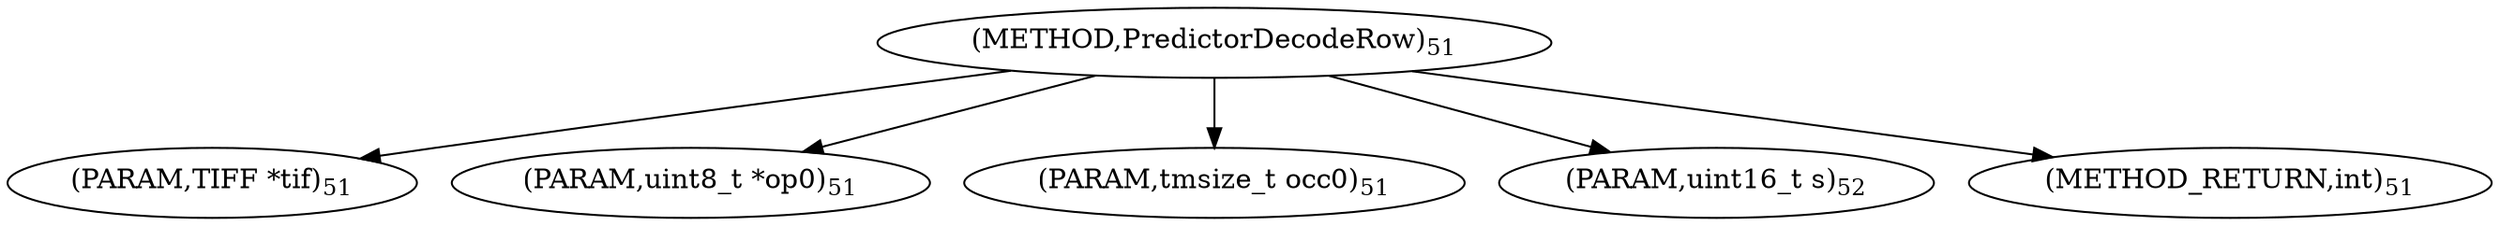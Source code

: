 digraph "PredictorDecodeRow" {  
"35710" [label = <(METHOD,PredictorDecodeRow)<SUB>51</SUB>> ]
"35711" [label = <(PARAM,TIFF *tif)<SUB>51</SUB>> ]
"35712" [label = <(PARAM,uint8_t *op0)<SUB>51</SUB>> ]
"35713" [label = <(PARAM,tmsize_t occ0)<SUB>51</SUB>> ]
"35714" [label = <(PARAM,uint16_t s)<SUB>52</SUB>> ]
"35715" [label = <(METHOD_RETURN,int)<SUB>51</SUB>> ]
  "35710" -> "35711" 
  "35710" -> "35712" 
  "35710" -> "35713" 
  "35710" -> "35714" 
  "35710" -> "35715" 
}
